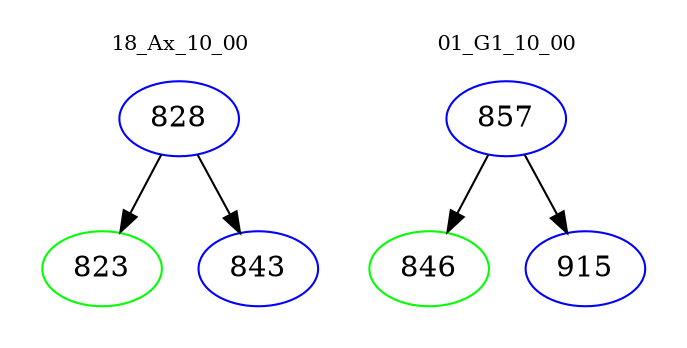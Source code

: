 digraph{
subgraph cluster_0 {
color = white
label = "18_Ax_10_00";
fontsize=10;
T0_828 [label="828", color="blue"]
T0_828 -> T0_823 [color="black"]
T0_823 [label="823", color="green"]
T0_828 -> T0_843 [color="black"]
T0_843 [label="843", color="blue"]
}
subgraph cluster_1 {
color = white
label = "01_G1_10_00";
fontsize=10;
T1_857 [label="857", color="blue"]
T1_857 -> T1_846 [color="black"]
T1_846 [label="846", color="green"]
T1_857 -> T1_915 [color="black"]
T1_915 [label="915", color="blue"]
}
}
